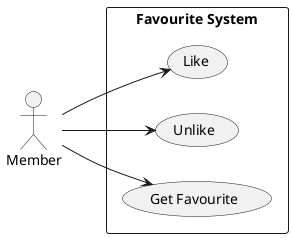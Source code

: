 @startuml FavouriteSubSystem

left to right direction

skinparam Monochrome true
skinparam Shadowing false
skinparam packageStyle rectangle

actor Member

rectangle "Favourite System" {
    Member --> (Like)
    Member --> (Unlike)
    Member --> (Get Favourite)
}

@enduml